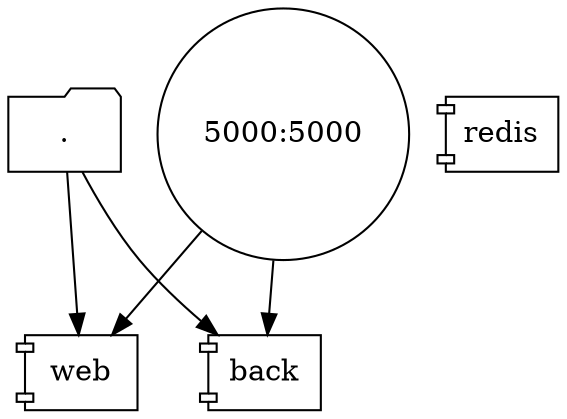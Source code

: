 digraph docker_compose {
	"."->"web";
	"5000:5000"->"web";
	"."->"back";
	"5000:5000"->"back";
	"." [ shape=folder ];
	"5000:5000" [ shape=circle ];
	"back" [ shape=component ];
	"redis" [ shape=component ];
	"web" [ shape=component ];

}
